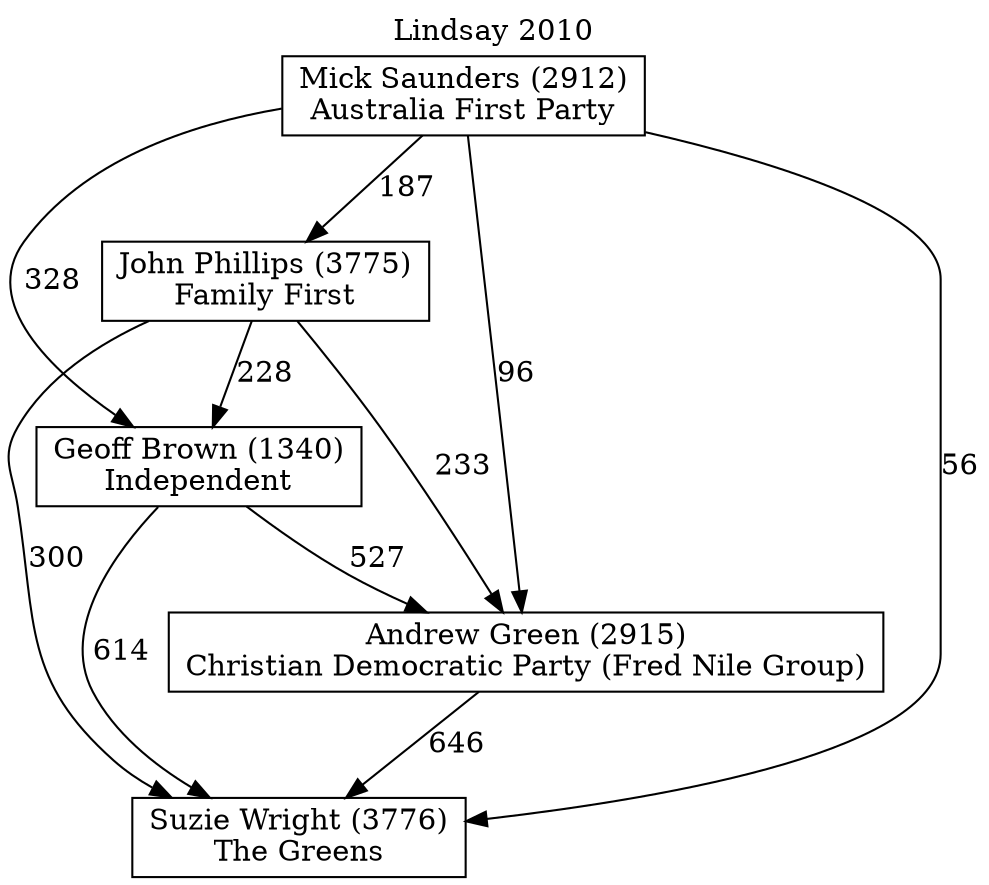 // House preference flow
digraph "Suzie Wright (3776)_Lindsay_2010" {
	graph [label="Lindsay 2010" labelloc=t mclimit=10]
	node [shape=box]
	"Andrew Green (2915)" [label="Andrew Green (2915)
Christian Democratic Party (Fred Nile Group)"]
	"Geoff Brown (1340)" [label="Geoff Brown (1340)
Independent"]
	"John Phillips (3775)" [label="John Phillips (3775)
Family First"]
	"Mick Saunders (2912)" [label="Mick Saunders (2912)
Australia First Party"]
	"Suzie Wright (3776)" [label="Suzie Wright (3776)
The Greens"]
	"Andrew Green (2915)" -> "Suzie Wright (3776)" [label=646]
	"Geoff Brown (1340)" -> "Andrew Green (2915)" [label=527]
	"Geoff Brown (1340)" -> "Suzie Wright (3776)" [label=614]
	"John Phillips (3775)" -> "Andrew Green (2915)" [label=233]
	"John Phillips (3775)" -> "Geoff Brown (1340)" [label=228]
	"John Phillips (3775)" -> "Suzie Wright (3776)" [label=300]
	"Mick Saunders (2912)" -> "Andrew Green (2915)" [label=96]
	"Mick Saunders (2912)" -> "Geoff Brown (1340)" [label=328]
	"Mick Saunders (2912)" -> "John Phillips (3775)" [label=187]
	"Mick Saunders (2912)" -> "Suzie Wright (3776)" [label=56]
}

